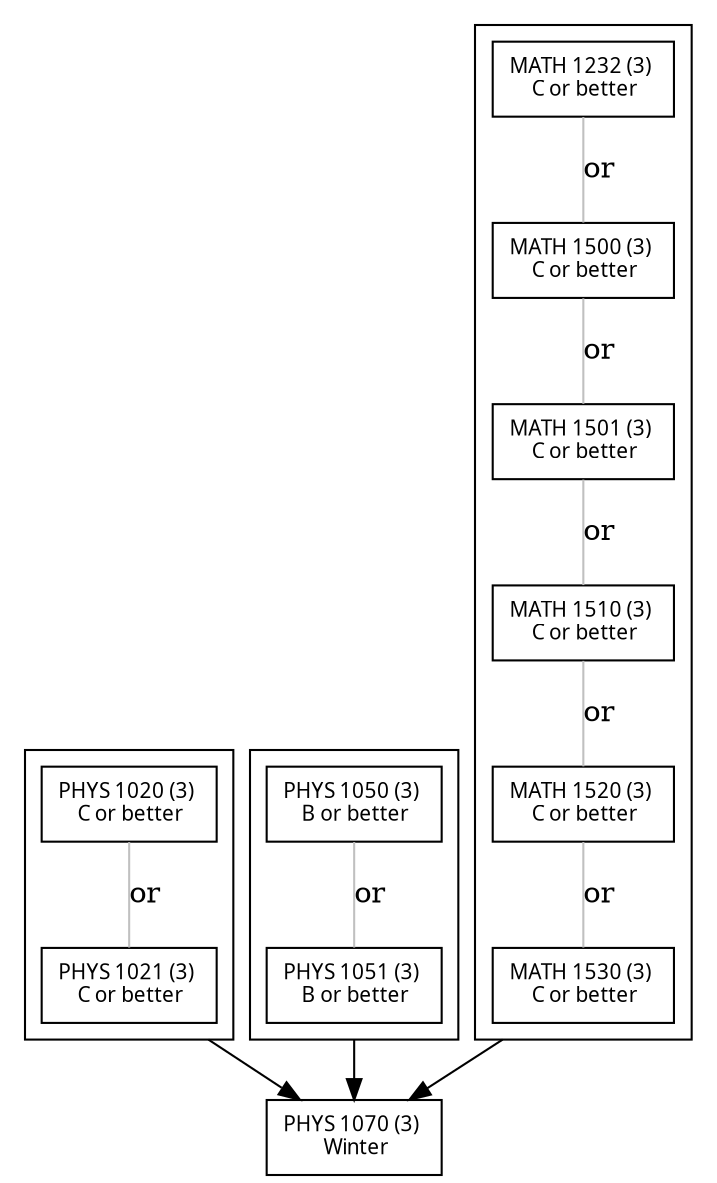 # Prerequisites:
#  (a grade of "C" or better in PHYS 1050 or PHYS 1051) 
#   or
#  (a grade of "B" or better in PHYS 1020 or PHYS 1021)
#   and
#  (a grade of "C" or better in one of MATH 1230, MATH 1500, MATH 1501, MATH 1510, MATH 1520, or the former MATH 1530).
# Pre- or corequisite:
#  one of MATH 1232, MATH 1700, MATH 1701, MATH 1690, MATH 1710, or the former MATH 1730.
# Recommended for entry into the Honours programs (with a grade of "B").

digraph PHYS1070 {

  graph [fontsize=10 fontname="Verdana" compound=true];
  node [shape=box fontsize=10 fontname="Verdana"];

  PHYS1070 [label="PHYS 1070 (3) \n Winter"];

  PHYS1020 [label="PHYS 1020 (3) \n C or better"];
  PHYS1021 [label="PHYS 1021 (3) \n C or better"];

  PHYS1050 [label="PHYS 1050 (3) \n B or better"];
  PHYS1051 [label="PHYS 1051 (3) \n B or better"];

  MATH1232 [label="MATH 1232 (3) \n C or better"];
  MATH1500 [label="MATH 1500 (3) \n C or better"];
  MATH1501 [label="MATH 1501 (3) \n C or better"];
  MATH1510 [label="MATH 1510 (3) \n C or better"];
  MATH1520 [label="MATH 1520 (3) \n C or better"];
  MATH1530 [label="MATH 1530 (3) \n C or better"];

  subgraph cluster_PHYS1020 {
    PHYS1020 -> PHYS1021 [color=grey arrowhead=none label="or"];
  }

  subgraph cluster_PHYS1050 {
    PHYS1050 -> PHYS1051 [color=grey arrowhead=none label="or"];
  }

  subgraph cluster_MATH1232 {
    MATH1232 -> MATH1500 -> MATH1501 -> MATH1510 -> MATH1520 -> MATH1530 [color=grey arrowhead=none label="or"];
  }

  PHYS1051 -> PHYS1070 [ltail=cluster_PHYS1050];
  PHYS1021 -> PHYS1070 [ltail=cluster_PHYS1020];
  MATH1530 -> PHYS1070 [ltail=cluster_MATH1232];

}
